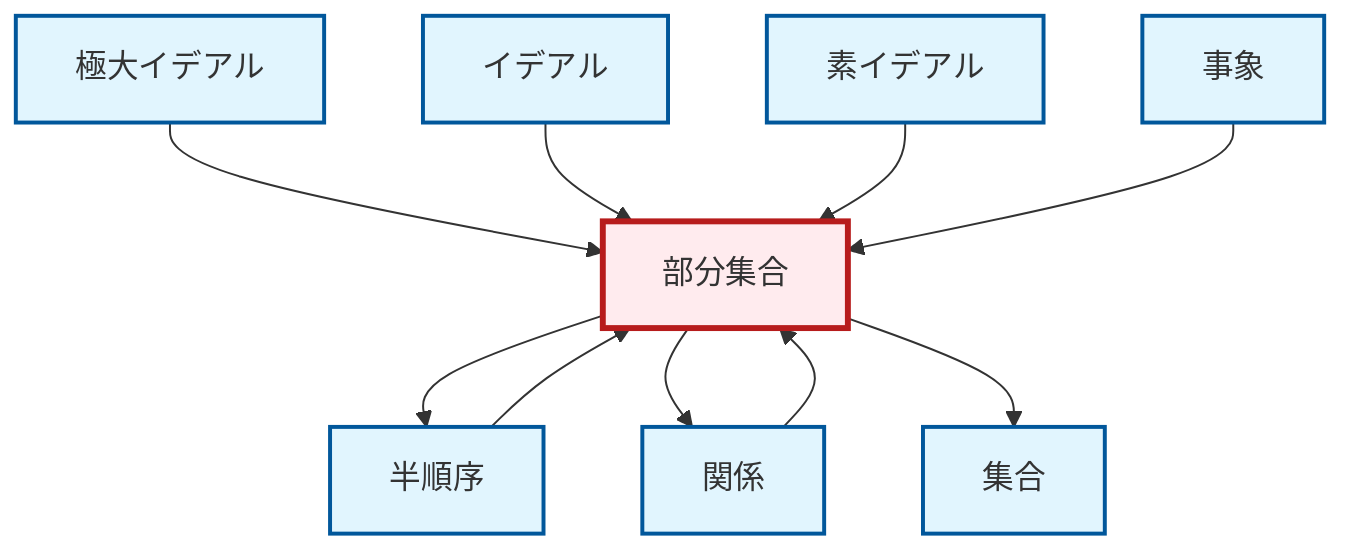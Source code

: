 graph TD
    classDef definition fill:#e1f5fe,stroke:#01579b,stroke-width:2px
    classDef theorem fill:#f3e5f5,stroke:#4a148c,stroke-width:2px
    classDef axiom fill:#fff3e0,stroke:#e65100,stroke-width:2px
    classDef example fill:#e8f5e9,stroke:#1b5e20,stroke-width:2px
    classDef current fill:#ffebee,stroke:#b71c1c,stroke-width:3px
    def-event["事象"]:::definition
    def-set["集合"]:::definition
    def-maximal-ideal["極大イデアル"]:::definition
    def-relation["関係"]:::definition
    def-ideal["イデアル"]:::definition
    def-subset["部分集合"]:::definition
    def-prime-ideal["素イデアル"]:::definition
    def-partial-order["半順序"]:::definition
    def-maximal-ideal --> def-subset
    def-partial-order --> def-subset
    def-ideal --> def-subset
    def-subset --> def-partial-order
    def-subset --> def-relation
    def-prime-ideal --> def-subset
    def-subset --> def-set
    def-event --> def-subset
    def-relation --> def-subset
    class def-subset current